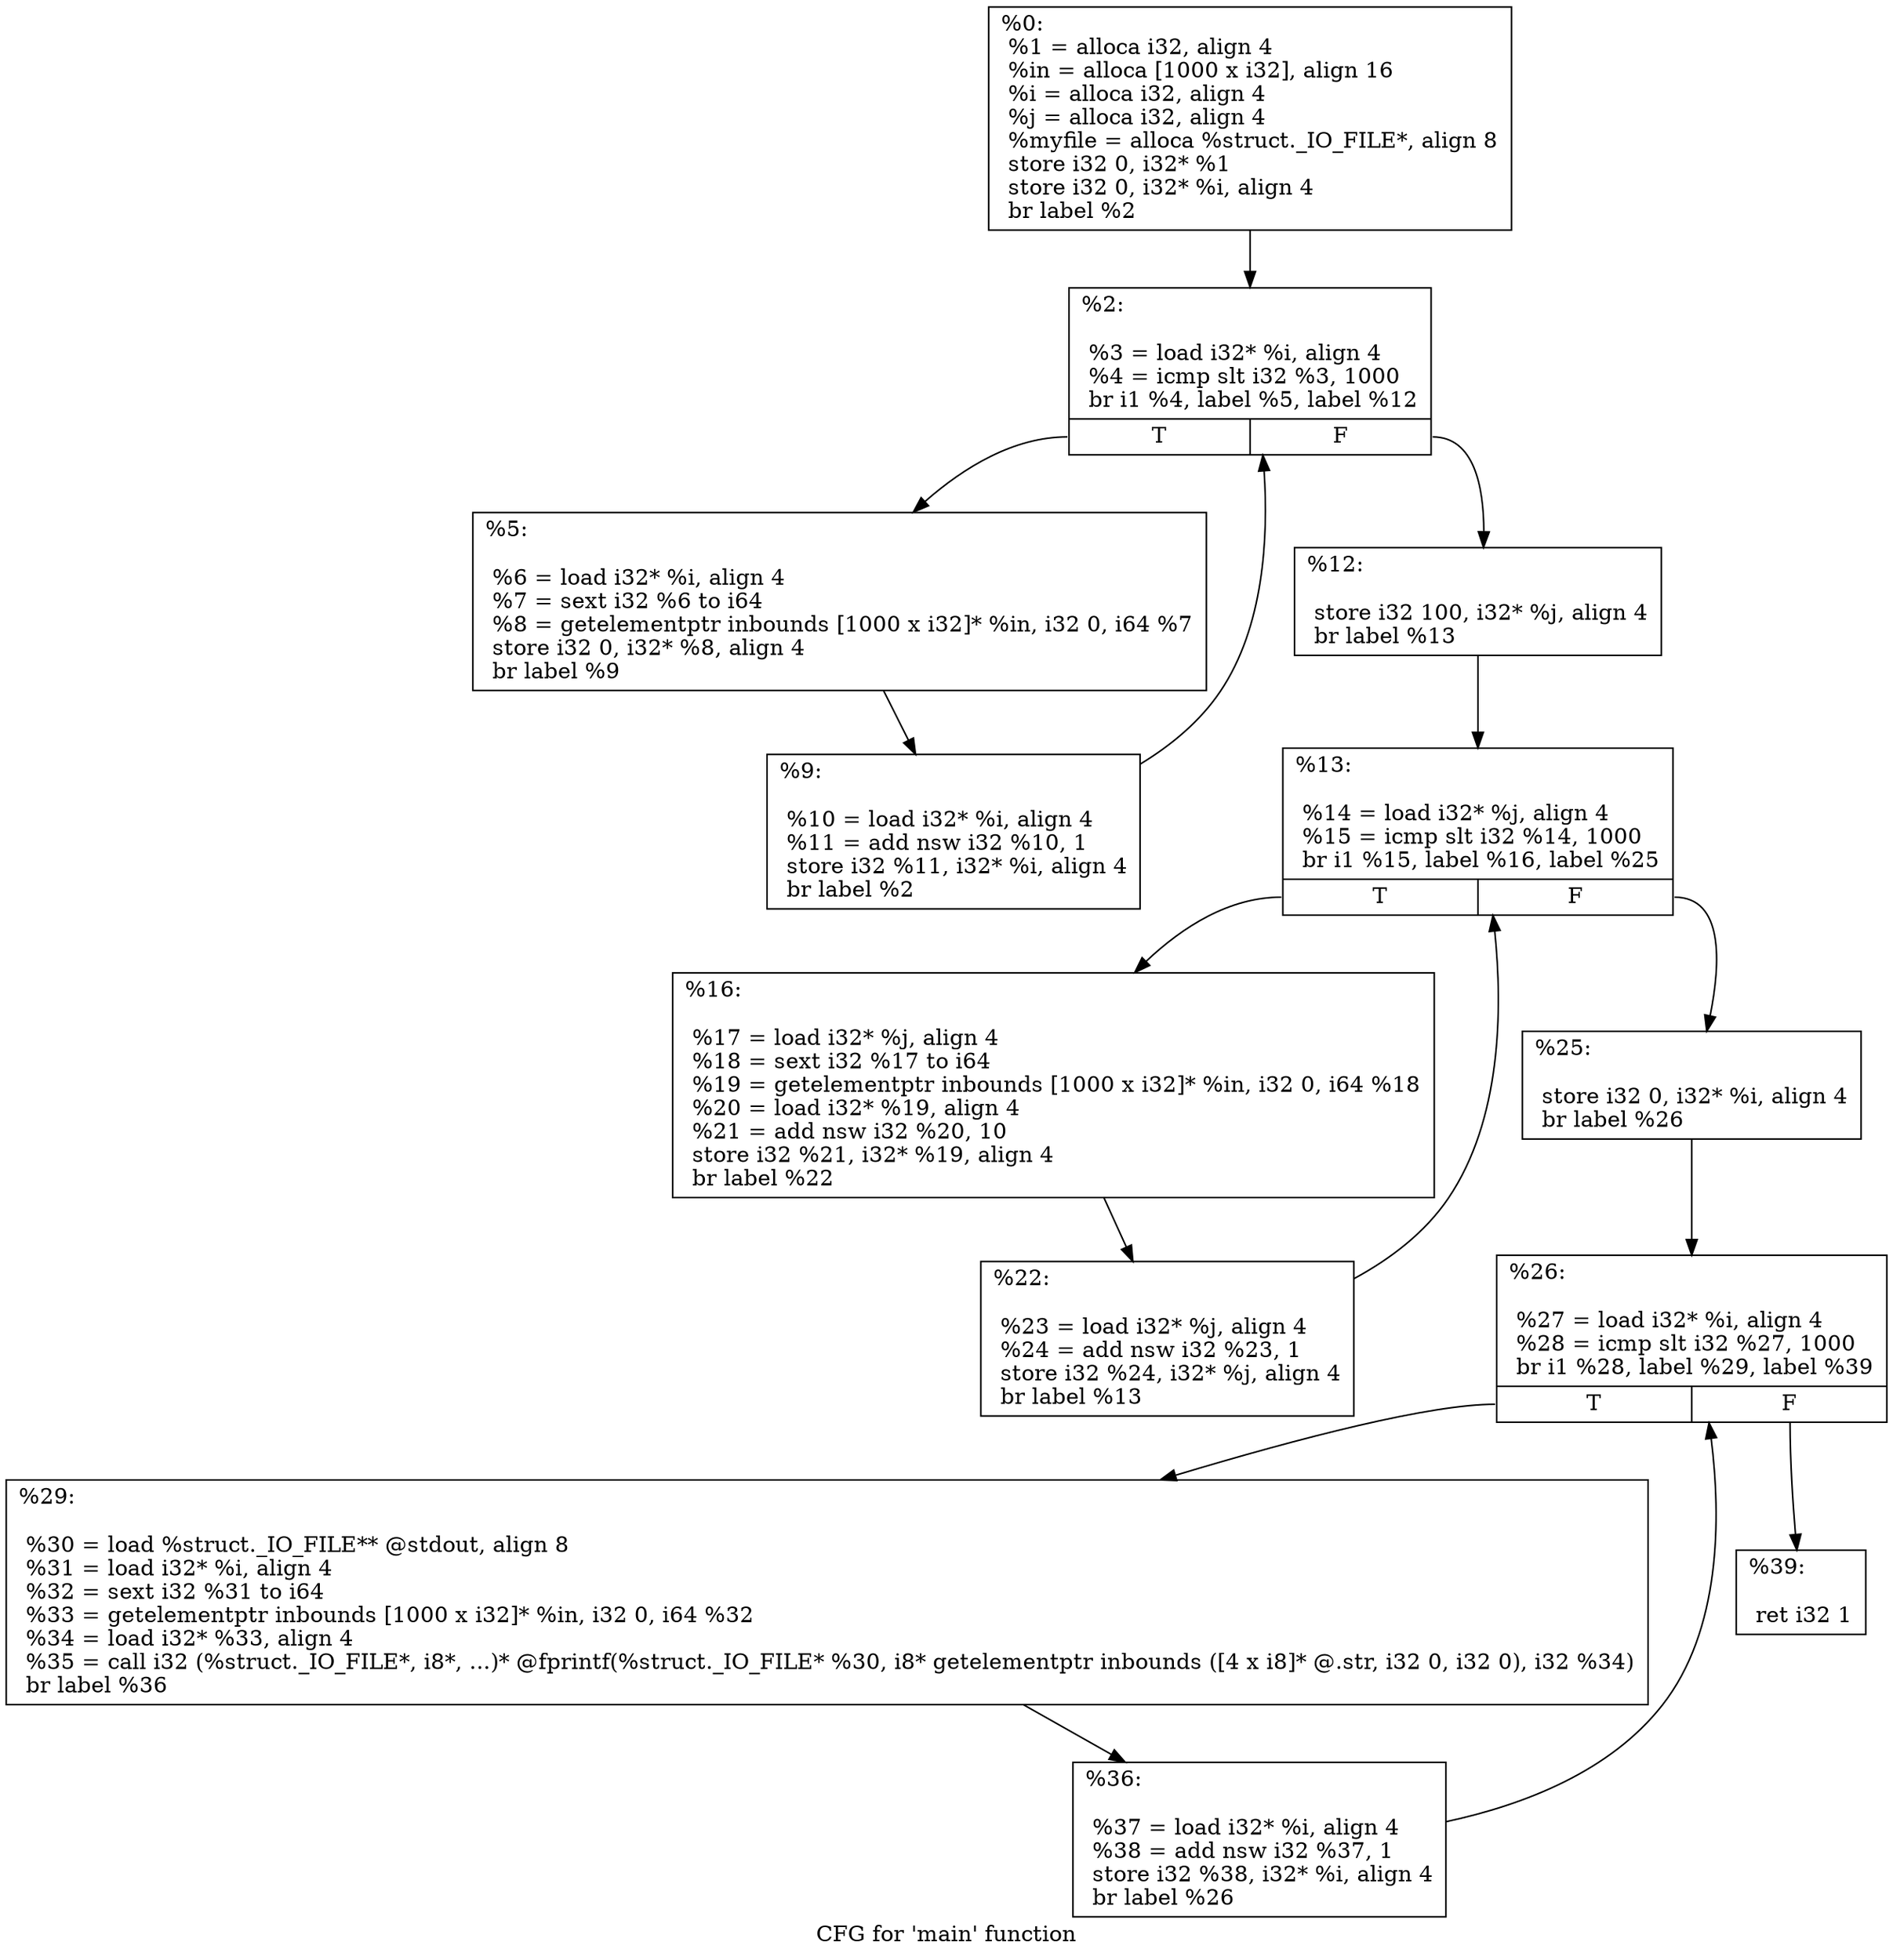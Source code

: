 digraph "CFG for 'main' function" {
	label="CFG for 'main' function";

	Node0x20b6ec0 [shape=record,label="{%0:\l  %1 = alloca i32, align 4\l  %in = alloca [1000 x i32], align 16\l  %i = alloca i32, align 4\l  %j = alloca i32, align 4\l  %myfile = alloca %struct._IO_FILE*, align 8\l  store i32 0, i32* %1\l  store i32 0, i32* %i, align 4\l  br label %2\l}"];
	Node0x20b6ec0 -> Node0x20b6f20;
	Node0x20b6f20 [shape=record,label="{%2:\l\l  %3 = load i32* %i, align 4\l  %4 = icmp slt i32 %3, 1000\l  br i1 %4, label %5, label %12\l|{<s0>T|<s1>F}}"];
	Node0x20b6f20:s0 -> Node0x20b6f80;
	Node0x20b6f20:s1 -> Node0x20b73e0;
	Node0x20b6f80 [shape=record,label="{%5:\l\l  %6 = load i32* %i, align 4\l  %7 = sext i32 %6 to i64\l  %8 = getelementptr inbounds [1000 x i32]* %in, i32 0, i64 %7\l  store i32 0, i32* %8, align 4\l  br label %9\l}"];
	Node0x20b6f80 -> Node0x20b7380;
	Node0x20b7380 [shape=record,label="{%9:\l\l  %10 = load i32* %i, align 4\l  %11 = add nsw i32 %10, 1\l  store i32 %11, i32* %i, align 4\l  br label %2\l}"];
	Node0x20b7380 -> Node0x20b6f20;
	Node0x20b73e0 [shape=record,label="{%12:\l\l  store i32 100, i32* %j, align 4\l  br label %13\l}"];
	Node0x20b73e0 -> Node0x20b7440;
	Node0x20b7440 [shape=record,label="{%13:\l\l  %14 = load i32* %j, align 4\l  %15 = icmp slt i32 %14, 1000\l  br i1 %15, label %16, label %25\l|{<s0>T|<s1>F}}"];
	Node0x20b7440:s0 -> Node0x20b74a0;
	Node0x20b7440:s1 -> Node0x20c4650;
	Node0x20b74a0 [shape=record,label="{%16:\l\l  %17 = load i32* %j, align 4\l  %18 = sext i32 %17 to i64\l  %19 = getelementptr inbounds [1000 x i32]* %in, i32 0, i64 %18\l  %20 = load i32* %19, align 4\l  %21 = add nsw i32 %20, 10\l  store i32 %21, i32* %19, align 4\l  br label %22\l}"];
	Node0x20b74a0 -> Node0x20b7500;
	Node0x20b7500 [shape=record,label="{%22:\l\l  %23 = load i32* %j, align 4\l  %24 = add nsw i32 %23, 1\l  store i32 %24, i32* %j, align 4\l  br label %13\l}"];
	Node0x20b7500 -> Node0x20b7440;
	Node0x20c4650 [shape=record,label="{%25:\l\l  store i32 0, i32* %i, align 4\l  br label %26\l}"];
	Node0x20c4650 -> Node0x20c46b0;
	Node0x20c46b0 [shape=record,label="{%26:\l\l  %27 = load i32* %i, align 4\l  %28 = icmp slt i32 %27, 1000\l  br i1 %28, label %29, label %39\l|{<s0>T|<s1>F}}"];
	Node0x20c46b0:s0 -> Node0x20c4710;
	Node0x20c46b0:s1 -> Node0x20c47d0;
	Node0x20c4710 [shape=record,label="{%29:\l\l  %30 = load %struct._IO_FILE** @stdout, align 8\l  %31 = load i32* %i, align 4\l  %32 = sext i32 %31 to i64\l  %33 = getelementptr inbounds [1000 x i32]* %in, i32 0, i64 %32\l  %34 = load i32* %33, align 4\l  %35 = call i32 (%struct._IO_FILE*, i8*, ...)* @fprintf(%struct._IO_FILE* %30, i8* getelementptr inbounds ([4 x i8]* @.str, i32 0, i32 0), i32 %34)\l  br label %36\l}"];
	Node0x20c4710 -> Node0x20c4770;
	Node0x20c4770 [shape=record,label="{%36:\l\l  %37 = load i32* %i, align 4\l  %38 = add nsw i32 %37, 1\l  store i32 %38, i32* %i, align 4\l  br label %26\l}"];
	Node0x20c4770 -> Node0x20c46b0;
	Node0x20c47d0 [shape=record,label="{%39:\l\l  ret i32 1\l}"];
}
